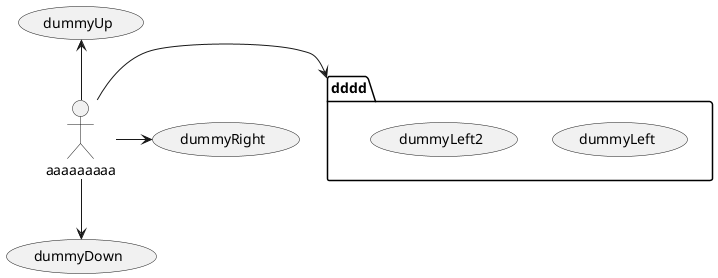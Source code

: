 
@startuml
actor aaaaaaaaa
package dddd{
(dummyLeft)
(dummyLeft2)
}

aaaaaaaaa -left-> dddd

aaaaaaaaa -right-> (dummyRight)
aaaaaaaaa -up-> (dummyUp)
aaaaaaaaa -down-> (dummyDown)
@enduml
